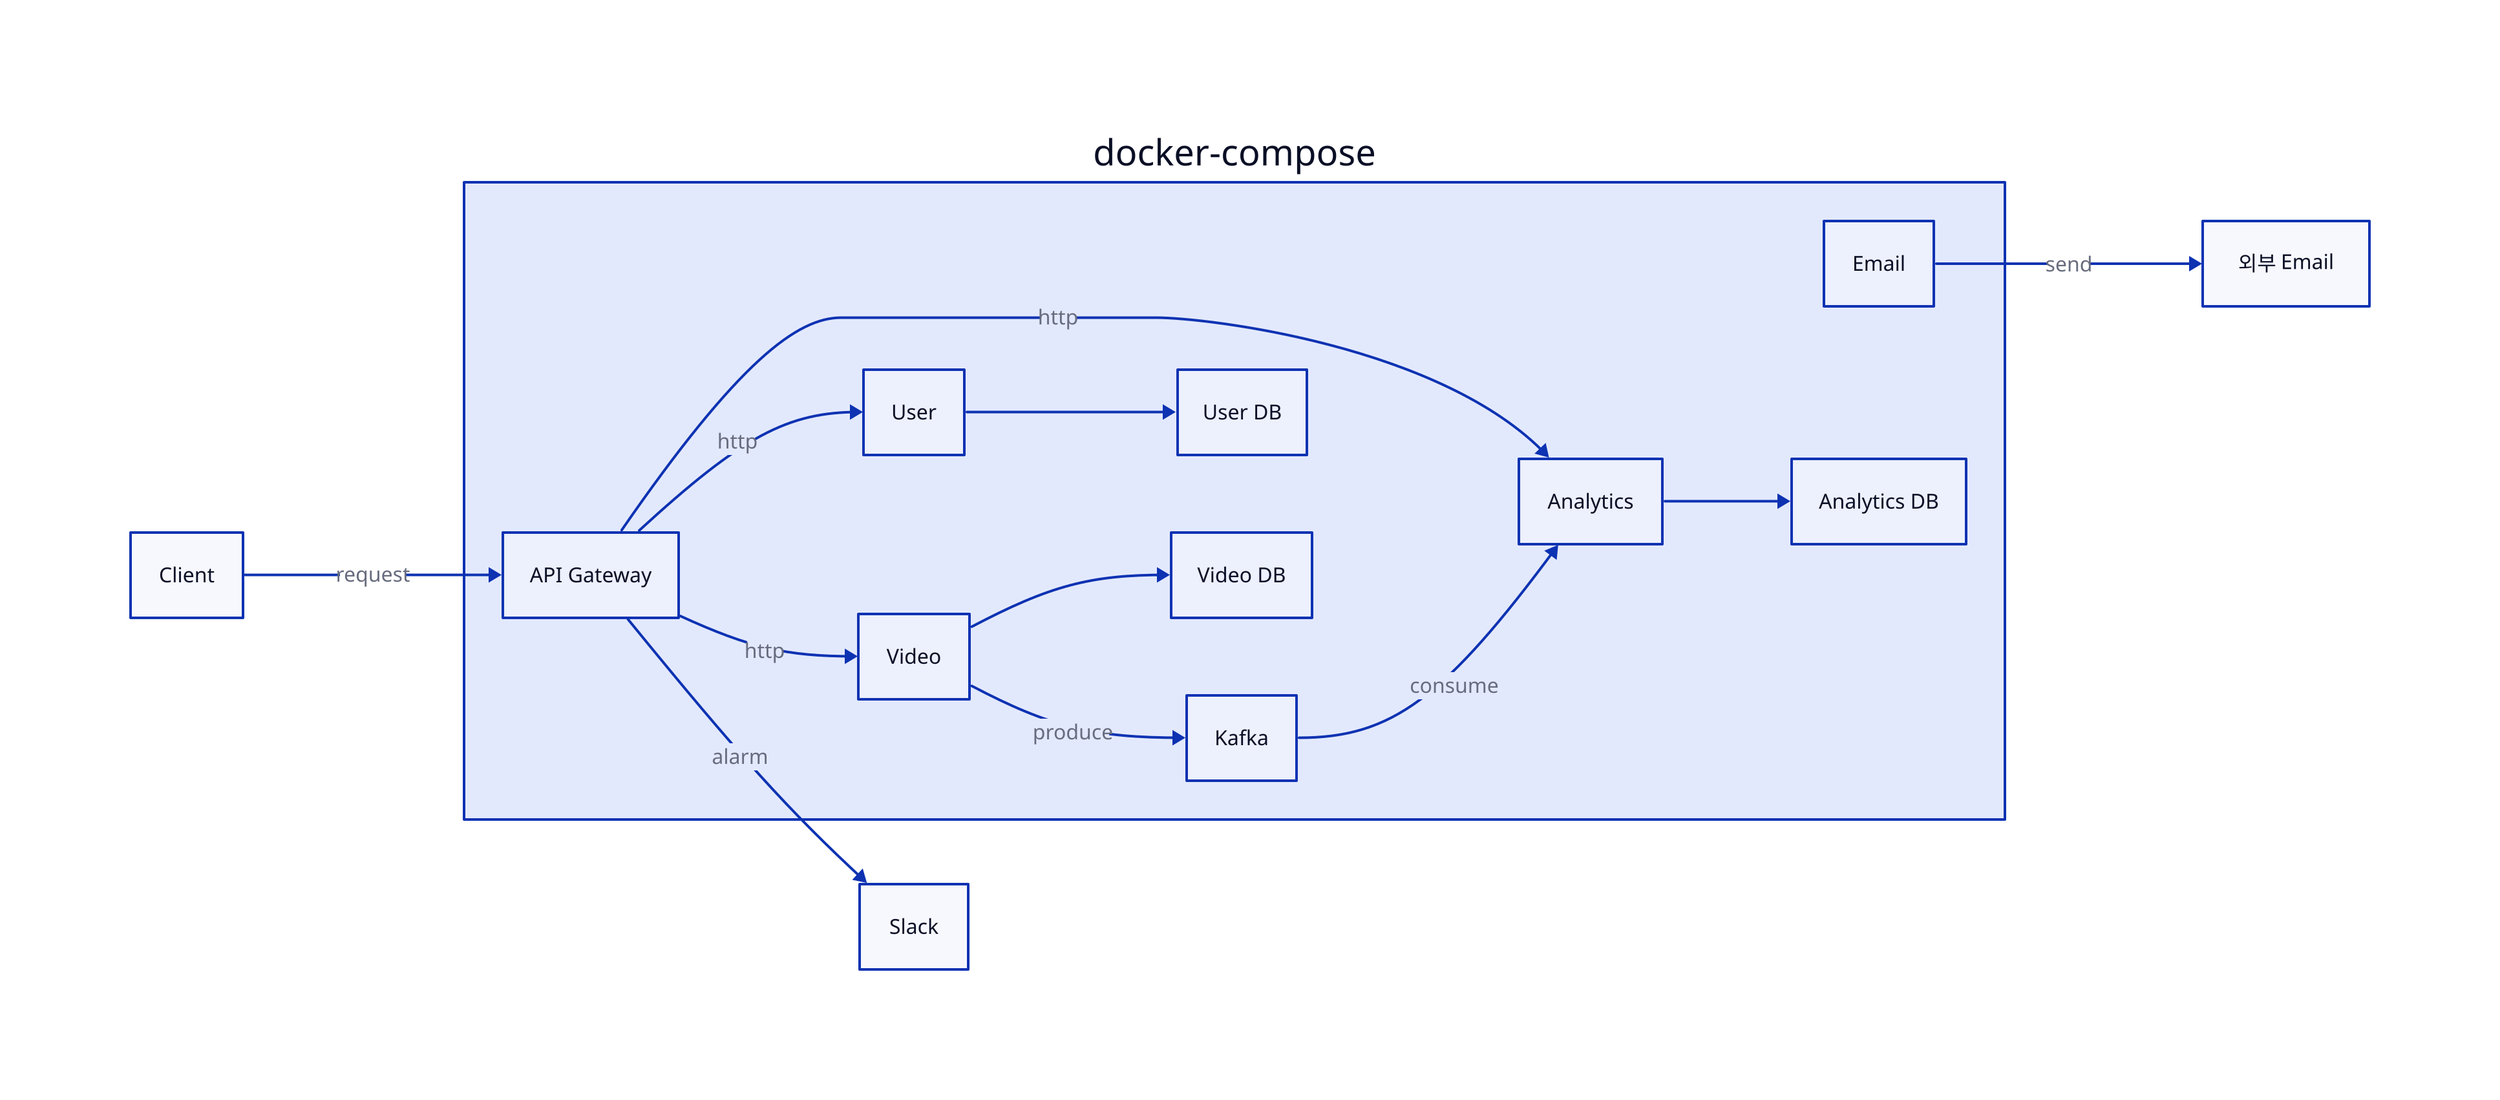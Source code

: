 direction: right

client: Client

client -> docker_compose.api_gateway: request

docker_compose: docker-compose {
  api_gateway: API Gateway
  user: User
  video: Video
  analytics: Analytics
  email: Email

  kafka: Kafka
  user_db: User DB
  video_db: Video DB
  analytics_db: Analytics DB

  api_gateway -> user: http
  api_gateway -> video: http
  api_gateway -> analytics: http

  video -> kafka: produce
  kafka -> analytics: consume

  user -> user_db
  video -> video_db
  analytics -> analytics_db
}

email: 외부 Email
slack: Slack

docker_compose.email -> email: send
docker_compose.api_gateway -> slack: alarm
